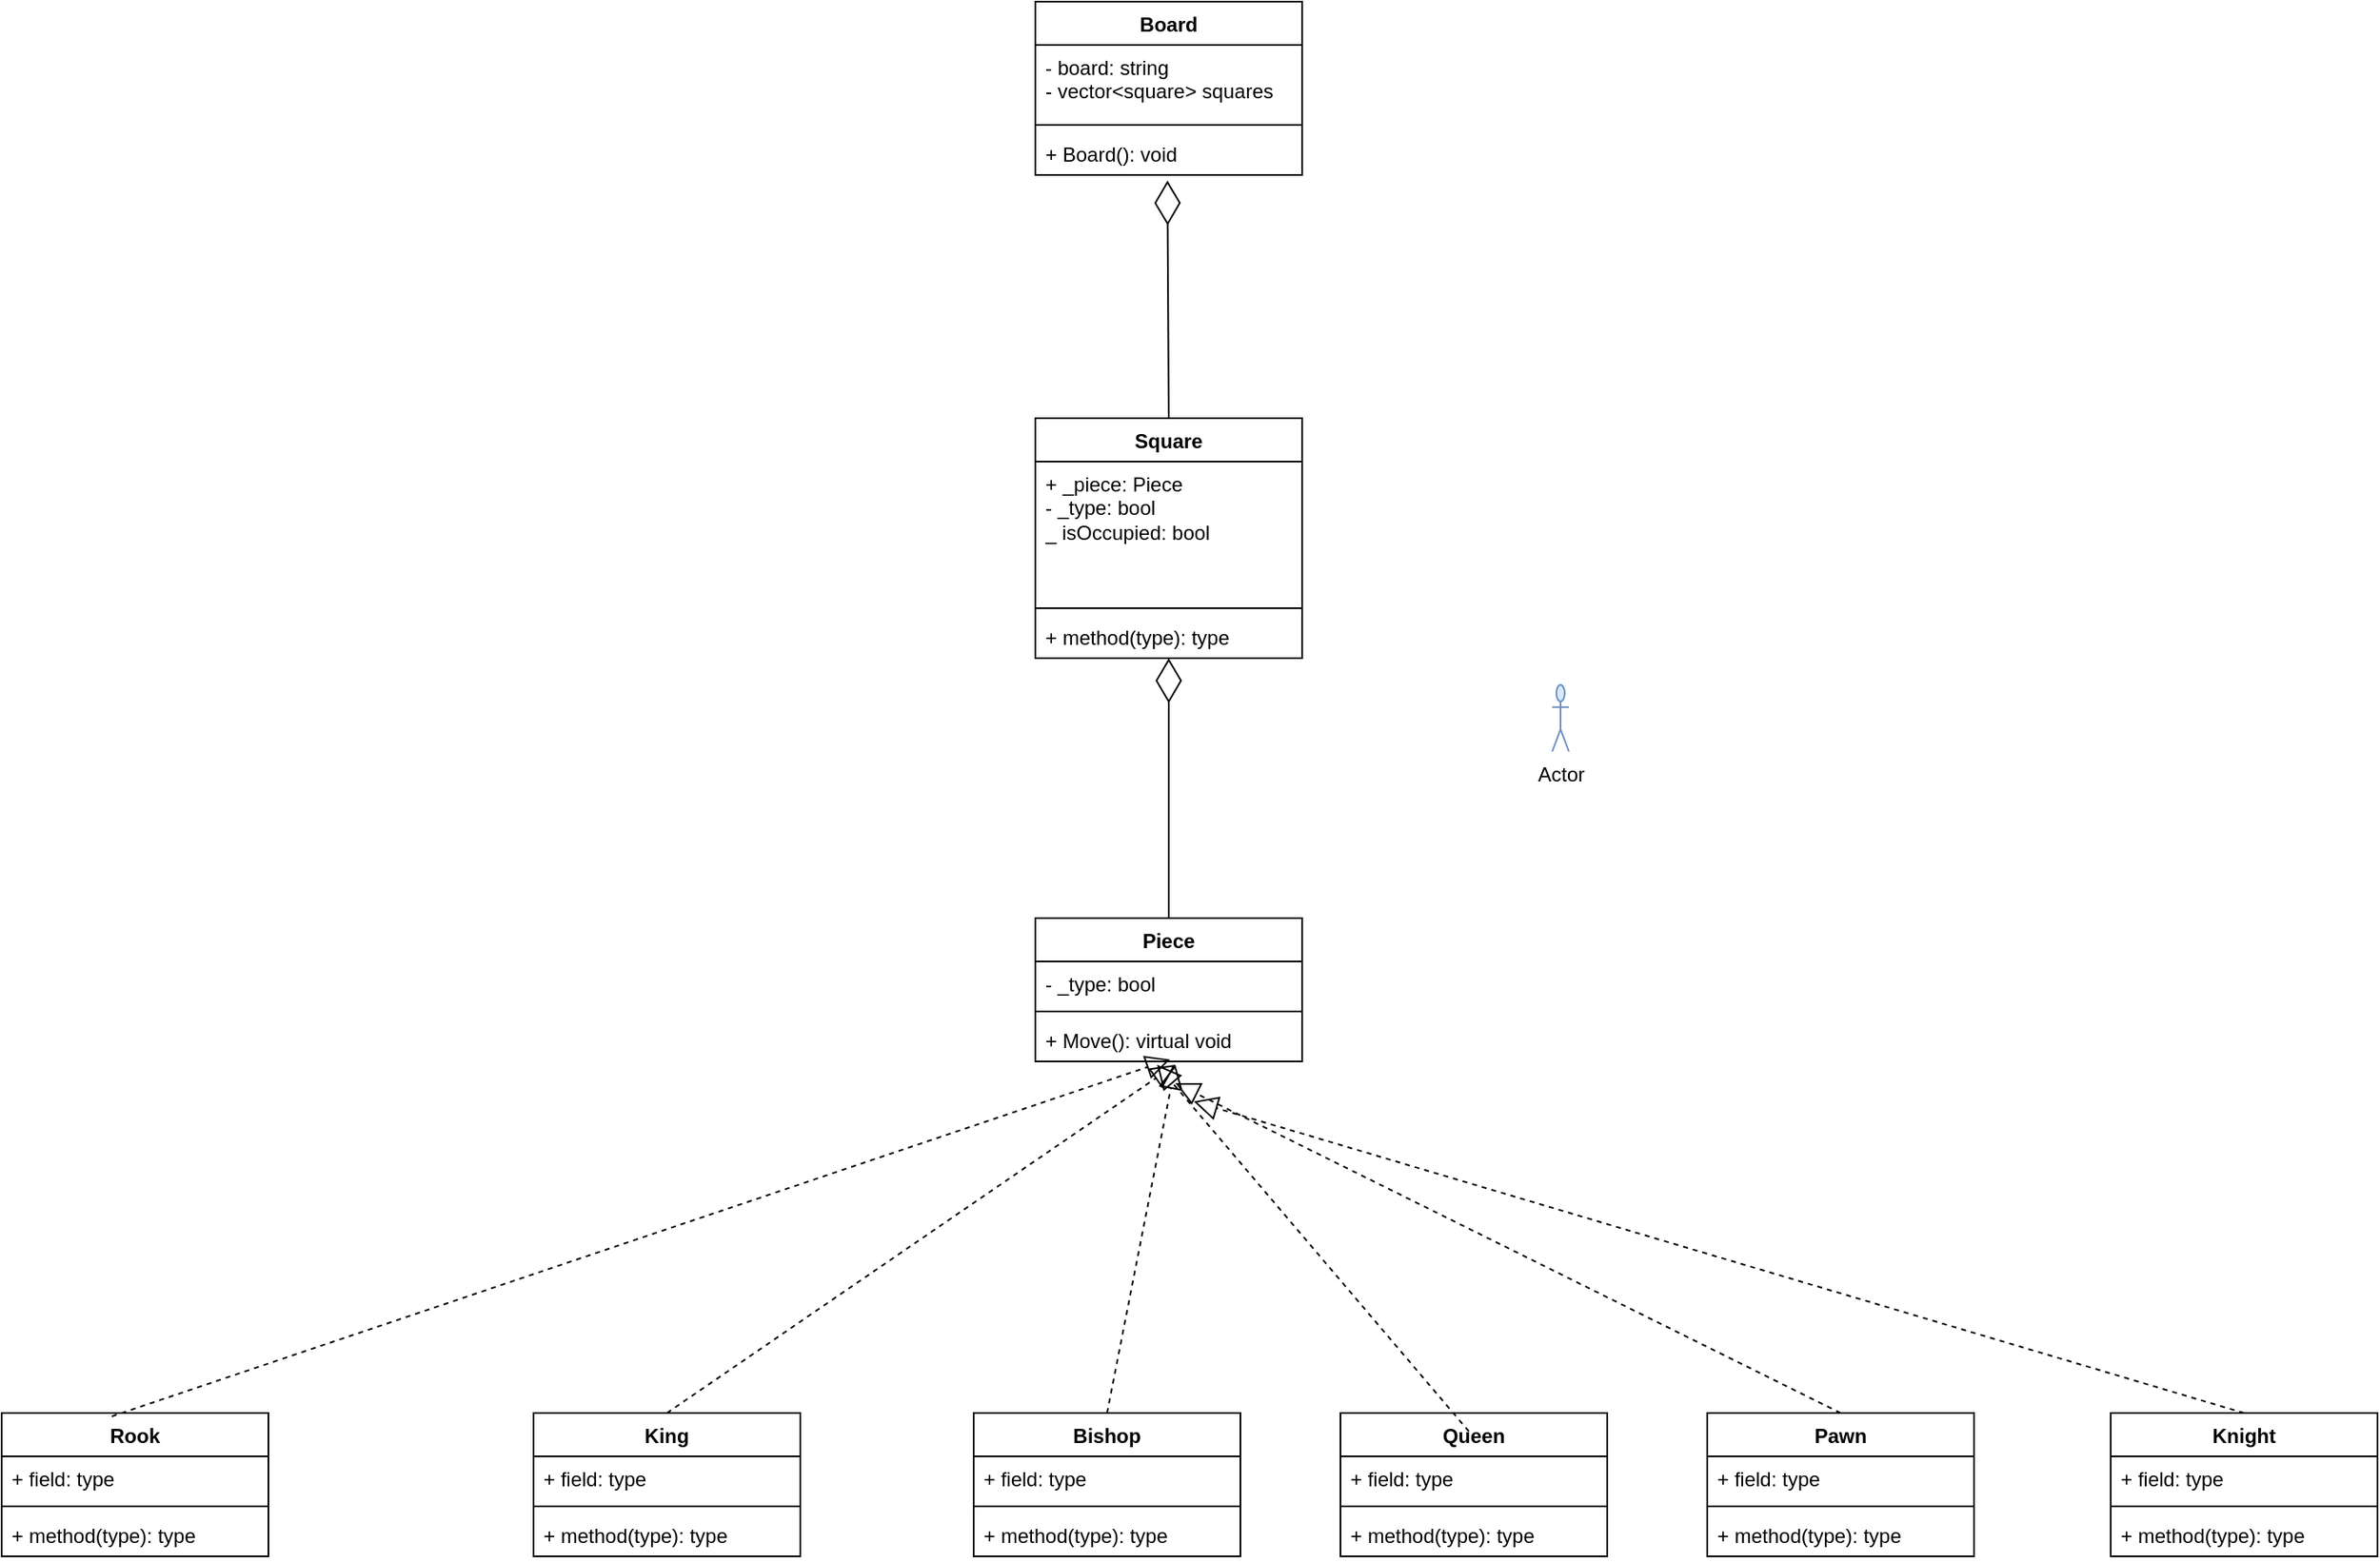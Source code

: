 <mxfile version="25.0.3">
  <diagram name="Page-1" id="yDp8n3tm6rvLQqqiryH0">
    <mxGraphModel dx="588" dy="305" grid="1" gridSize="11" guides="1" tooltips="1" connect="1" arrows="1" fold="1" page="1" pageScale="1" pageWidth="2000" pageHeight="2000" math="0" shadow="0">
      <root>
        <mxCell id="0" />
        <mxCell id="1" parent="0" />
        <mxCell id="d0pE5H-RFBKQyxv6xYGu-5" value="Board" style="swimlane;fontStyle=1;align=center;verticalAlign=top;childLayout=stackLayout;horizontal=1;startSize=26;horizontalStack=0;resizeParent=1;resizeParentMax=0;resizeLast=0;collapsible=1;marginBottom=0;whiteSpace=wrap;html=1;" vertex="1" parent="1">
          <mxGeometry x="972" y="231" width="160" height="104" as="geometry" />
        </mxCell>
        <mxCell id="d0pE5H-RFBKQyxv6xYGu-6" value="- board: string&lt;div&gt;- vector&amp;lt;square&amp;gt; squares&lt;/div&gt;&lt;div&gt;&lt;br&gt;&lt;/div&gt;" style="text;strokeColor=none;fillColor=none;align=left;verticalAlign=top;spacingLeft=4;spacingRight=4;overflow=hidden;rotatable=0;points=[[0,0.5],[1,0.5]];portConstraint=eastwest;whiteSpace=wrap;html=1;" vertex="1" parent="d0pE5H-RFBKQyxv6xYGu-5">
          <mxGeometry y="26" width="160" height="44" as="geometry" />
        </mxCell>
        <mxCell id="d0pE5H-RFBKQyxv6xYGu-7" value="" style="line;strokeWidth=1;fillColor=none;align=left;verticalAlign=middle;spacingTop=-1;spacingLeft=3;spacingRight=3;rotatable=0;labelPosition=right;points=[];portConstraint=eastwest;strokeColor=inherit;" vertex="1" parent="d0pE5H-RFBKQyxv6xYGu-5">
          <mxGeometry y="70" width="160" height="8" as="geometry" />
        </mxCell>
        <mxCell id="d0pE5H-RFBKQyxv6xYGu-8" value="+ Board(): void" style="text;strokeColor=none;fillColor=none;align=left;verticalAlign=top;spacingLeft=4;spacingRight=4;overflow=hidden;rotatable=0;points=[[0,0.5],[1,0.5]];portConstraint=eastwest;whiteSpace=wrap;html=1;" vertex="1" parent="d0pE5H-RFBKQyxv6xYGu-5">
          <mxGeometry y="78" width="160" height="26" as="geometry" />
        </mxCell>
        <mxCell id="d0pE5H-RFBKQyxv6xYGu-11" value="Square" style="swimlane;fontStyle=1;align=center;verticalAlign=top;childLayout=stackLayout;horizontal=1;startSize=26;horizontalStack=0;resizeParent=1;resizeParentMax=0;resizeLast=0;collapsible=1;marginBottom=0;whiteSpace=wrap;html=1;" vertex="1" parent="1">
          <mxGeometry x="972" y="481" width="160" height="144" as="geometry" />
        </mxCell>
        <mxCell id="d0pE5H-RFBKQyxv6xYGu-12" value="+ _piece: Piece&lt;div&gt;- _type: bool&lt;/div&gt;&lt;div&gt;_ isOccupied: bool&lt;/div&gt;" style="text;strokeColor=none;fillColor=none;align=left;verticalAlign=top;spacingLeft=4;spacingRight=4;overflow=hidden;rotatable=0;points=[[0,0.5],[1,0.5]];portConstraint=eastwest;whiteSpace=wrap;html=1;" vertex="1" parent="d0pE5H-RFBKQyxv6xYGu-11">
          <mxGeometry y="26" width="160" height="84" as="geometry" />
        </mxCell>
        <mxCell id="d0pE5H-RFBKQyxv6xYGu-13" value="" style="line;strokeWidth=1;fillColor=none;align=left;verticalAlign=middle;spacingTop=-1;spacingLeft=3;spacingRight=3;rotatable=0;labelPosition=right;points=[];portConstraint=eastwest;strokeColor=inherit;" vertex="1" parent="d0pE5H-RFBKQyxv6xYGu-11">
          <mxGeometry y="110" width="160" height="8" as="geometry" />
        </mxCell>
        <mxCell id="d0pE5H-RFBKQyxv6xYGu-14" value="+ method(type): type" style="text;strokeColor=none;fillColor=none;align=left;verticalAlign=top;spacingLeft=4;spacingRight=4;overflow=hidden;rotatable=0;points=[[0,0.5],[1,0.5]];portConstraint=eastwest;whiteSpace=wrap;html=1;" vertex="1" parent="d0pE5H-RFBKQyxv6xYGu-11">
          <mxGeometry y="118" width="160" height="26" as="geometry" />
        </mxCell>
        <mxCell id="d0pE5H-RFBKQyxv6xYGu-20" value="Rook" style="swimlane;fontStyle=1;align=center;verticalAlign=top;childLayout=stackLayout;horizontal=1;startSize=26;horizontalStack=0;resizeParent=1;resizeParentMax=0;resizeLast=0;collapsible=1;marginBottom=0;whiteSpace=wrap;html=1;" vertex="1" parent="1">
          <mxGeometry x="352" y="1078" width="160" height="86" as="geometry" />
        </mxCell>
        <mxCell id="d0pE5H-RFBKQyxv6xYGu-21" value="+ field: type" style="text;strokeColor=none;fillColor=none;align=left;verticalAlign=top;spacingLeft=4;spacingRight=4;overflow=hidden;rotatable=0;points=[[0,0.5],[1,0.5]];portConstraint=eastwest;whiteSpace=wrap;html=1;" vertex="1" parent="d0pE5H-RFBKQyxv6xYGu-20">
          <mxGeometry y="26" width="160" height="26" as="geometry" />
        </mxCell>
        <mxCell id="d0pE5H-RFBKQyxv6xYGu-22" value="" style="line;strokeWidth=1;fillColor=none;align=left;verticalAlign=middle;spacingTop=-1;spacingLeft=3;spacingRight=3;rotatable=0;labelPosition=right;points=[];portConstraint=eastwest;strokeColor=inherit;" vertex="1" parent="d0pE5H-RFBKQyxv6xYGu-20">
          <mxGeometry y="52" width="160" height="8" as="geometry" />
        </mxCell>
        <mxCell id="d0pE5H-RFBKQyxv6xYGu-23" value="+ method(type): type" style="text;strokeColor=none;fillColor=none;align=left;verticalAlign=top;spacingLeft=4;spacingRight=4;overflow=hidden;rotatable=0;points=[[0,0.5],[1,0.5]];portConstraint=eastwest;whiteSpace=wrap;html=1;" vertex="1" parent="d0pE5H-RFBKQyxv6xYGu-20">
          <mxGeometry y="60" width="160" height="26" as="geometry" />
        </mxCell>
        <mxCell id="d0pE5H-RFBKQyxv6xYGu-24" value="King" style="swimlane;fontStyle=1;align=center;verticalAlign=top;childLayout=stackLayout;horizontal=1;startSize=26;horizontalStack=0;resizeParent=1;resizeParentMax=0;resizeLast=0;collapsible=1;marginBottom=0;whiteSpace=wrap;html=1;" vertex="1" parent="1">
          <mxGeometry x="671" y="1078" width="160" height="86" as="geometry" />
        </mxCell>
        <mxCell id="d0pE5H-RFBKQyxv6xYGu-25" value="+ field: type" style="text;strokeColor=none;fillColor=none;align=left;verticalAlign=top;spacingLeft=4;spacingRight=4;overflow=hidden;rotatable=0;points=[[0,0.5],[1,0.5]];portConstraint=eastwest;whiteSpace=wrap;html=1;" vertex="1" parent="d0pE5H-RFBKQyxv6xYGu-24">
          <mxGeometry y="26" width="160" height="26" as="geometry" />
        </mxCell>
        <mxCell id="d0pE5H-RFBKQyxv6xYGu-26" value="" style="line;strokeWidth=1;fillColor=none;align=left;verticalAlign=middle;spacingTop=-1;spacingLeft=3;spacingRight=3;rotatable=0;labelPosition=right;points=[];portConstraint=eastwest;strokeColor=inherit;" vertex="1" parent="d0pE5H-RFBKQyxv6xYGu-24">
          <mxGeometry y="52" width="160" height="8" as="geometry" />
        </mxCell>
        <mxCell id="d0pE5H-RFBKQyxv6xYGu-27" value="+ method(type): type" style="text;strokeColor=none;fillColor=none;align=left;verticalAlign=top;spacingLeft=4;spacingRight=4;overflow=hidden;rotatable=0;points=[[0,0.5],[1,0.5]];portConstraint=eastwest;whiteSpace=wrap;html=1;" vertex="1" parent="d0pE5H-RFBKQyxv6xYGu-24">
          <mxGeometry y="60" width="160" height="26" as="geometry" />
        </mxCell>
        <mxCell id="d0pE5H-RFBKQyxv6xYGu-28" value="Bishop" style="swimlane;fontStyle=1;align=center;verticalAlign=top;childLayout=stackLayout;horizontal=1;startSize=26;horizontalStack=0;resizeParent=1;resizeParentMax=0;resizeLast=0;collapsible=1;marginBottom=0;whiteSpace=wrap;html=1;" vertex="1" parent="1">
          <mxGeometry x="935" y="1078" width="160" height="86" as="geometry" />
        </mxCell>
        <mxCell id="d0pE5H-RFBKQyxv6xYGu-29" value="+ field: type" style="text;strokeColor=none;fillColor=none;align=left;verticalAlign=top;spacingLeft=4;spacingRight=4;overflow=hidden;rotatable=0;points=[[0,0.5],[1,0.5]];portConstraint=eastwest;whiteSpace=wrap;html=1;" vertex="1" parent="d0pE5H-RFBKQyxv6xYGu-28">
          <mxGeometry y="26" width="160" height="26" as="geometry" />
        </mxCell>
        <mxCell id="d0pE5H-RFBKQyxv6xYGu-30" value="" style="line;strokeWidth=1;fillColor=none;align=left;verticalAlign=middle;spacingTop=-1;spacingLeft=3;spacingRight=3;rotatable=0;labelPosition=right;points=[];portConstraint=eastwest;strokeColor=inherit;" vertex="1" parent="d0pE5H-RFBKQyxv6xYGu-28">
          <mxGeometry y="52" width="160" height="8" as="geometry" />
        </mxCell>
        <mxCell id="d0pE5H-RFBKQyxv6xYGu-31" value="+ method(type): type" style="text;strokeColor=none;fillColor=none;align=left;verticalAlign=top;spacingLeft=4;spacingRight=4;overflow=hidden;rotatable=0;points=[[0,0.5],[1,0.5]];portConstraint=eastwest;whiteSpace=wrap;html=1;" vertex="1" parent="d0pE5H-RFBKQyxv6xYGu-28">
          <mxGeometry y="60" width="160" height="26" as="geometry" />
        </mxCell>
        <mxCell id="d0pE5H-RFBKQyxv6xYGu-32" value="Queen" style="swimlane;fontStyle=1;align=center;verticalAlign=top;childLayout=stackLayout;horizontal=1;startSize=26;horizontalStack=0;resizeParent=1;resizeParentMax=0;resizeLast=0;collapsible=1;marginBottom=0;whiteSpace=wrap;html=1;" vertex="1" parent="1">
          <mxGeometry x="1155" y="1078" width="160" height="86" as="geometry" />
        </mxCell>
        <mxCell id="d0pE5H-RFBKQyxv6xYGu-33" value="+ field: type" style="text;strokeColor=none;fillColor=none;align=left;verticalAlign=top;spacingLeft=4;spacingRight=4;overflow=hidden;rotatable=0;points=[[0,0.5],[1,0.5]];portConstraint=eastwest;whiteSpace=wrap;html=1;" vertex="1" parent="d0pE5H-RFBKQyxv6xYGu-32">
          <mxGeometry y="26" width="160" height="26" as="geometry" />
        </mxCell>
        <mxCell id="d0pE5H-RFBKQyxv6xYGu-34" value="" style="line;strokeWidth=1;fillColor=none;align=left;verticalAlign=middle;spacingTop=-1;spacingLeft=3;spacingRight=3;rotatable=0;labelPosition=right;points=[];portConstraint=eastwest;strokeColor=inherit;" vertex="1" parent="d0pE5H-RFBKQyxv6xYGu-32">
          <mxGeometry y="52" width="160" height="8" as="geometry" />
        </mxCell>
        <mxCell id="d0pE5H-RFBKQyxv6xYGu-35" value="+ method(type): type" style="text;strokeColor=none;fillColor=none;align=left;verticalAlign=top;spacingLeft=4;spacingRight=4;overflow=hidden;rotatable=0;points=[[0,0.5],[1,0.5]];portConstraint=eastwest;whiteSpace=wrap;html=1;" vertex="1" parent="d0pE5H-RFBKQyxv6xYGu-32">
          <mxGeometry y="60" width="160" height="26" as="geometry" />
        </mxCell>
        <mxCell id="d0pE5H-RFBKQyxv6xYGu-36" value="Pawn" style="swimlane;fontStyle=1;align=center;verticalAlign=top;childLayout=stackLayout;horizontal=1;startSize=26;horizontalStack=0;resizeParent=1;resizeParentMax=0;resizeLast=0;collapsible=1;marginBottom=0;whiteSpace=wrap;html=1;" vertex="1" parent="1">
          <mxGeometry x="1375" y="1078" width="160" height="86" as="geometry" />
        </mxCell>
        <mxCell id="d0pE5H-RFBKQyxv6xYGu-37" value="+ field: type" style="text;strokeColor=none;fillColor=none;align=left;verticalAlign=top;spacingLeft=4;spacingRight=4;overflow=hidden;rotatable=0;points=[[0,0.5],[1,0.5]];portConstraint=eastwest;whiteSpace=wrap;html=1;" vertex="1" parent="d0pE5H-RFBKQyxv6xYGu-36">
          <mxGeometry y="26" width="160" height="26" as="geometry" />
        </mxCell>
        <mxCell id="d0pE5H-RFBKQyxv6xYGu-38" value="" style="line;strokeWidth=1;fillColor=none;align=left;verticalAlign=middle;spacingTop=-1;spacingLeft=3;spacingRight=3;rotatable=0;labelPosition=right;points=[];portConstraint=eastwest;strokeColor=inherit;" vertex="1" parent="d0pE5H-RFBKQyxv6xYGu-36">
          <mxGeometry y="52" width="160" height="8" as="geometry" />
        </mxCell>
        <mxCell id="d0pE5H-RFBKQyxv6xYGu-39" value="+ method(type): type" style="text;strokeColor=none;fillColor=none;align=left;verticalAlign=top;spacingLeft=4;spacingRight=4;overflow=hidden;rotatable=0;points=[[0,0.5],[1,0.5]];portConstraint=eastwest;whiteSpace=wrap;html=1;" vertex="1" parent="d0pE5H-RFBKQyxv6xYGu-36">
          <mxGeometry y="60" width="160" height="26" as="geometry" />
        </mxCell>
        <mxCell id="d0pE5H-RFBKQyxv6xYGu-40" value="Knight" style="swimlane;fontStyle=1;align=center;verticalAlign=top;childLayout=stackLayout;horizontal=1;startSize=26;horizontalStack=0;resizeParent=1;resizeParentMax=0;resizeLast=0;collapsible=1;marginBottom=0;whiteSpace=wrap;html=1;" vertex="1" parent="1">
          <mxGeometry x="1617" y="1078" width="160" height="86" as="geometry" />
        </mxCell>
        <mxCell id="d0pE5H-RFBKQyxv6xYGu-41" value="+ field: type" style="text;strokeColor=none;fillColor=none;align=left;verticalAlign=top;spacingLeft=4;spacingRight=4;overflow=hidden;rotatable=0;points=[[0,0.5],[1,0.5]];portConstraint=eastwest;whiteSpace=wrap;html=1;" vertex="1" parent="d0pE5H-RFBKQyxv6xYGu-40">
          <mxGeometry y="26" width="160" height="26" as="geometry" />
        </mxCell>
        <mxCell id="d0pE5H-RFBKQyxv6xYGu-42" value="" style="line;strokeWidth=1;fillColor=none;align=left;verticalAlign=middle;spacingTop=-1;spacingLeft=3;spacingRight=3;rotatable=0;labelPosition=right;points=[];portConstraint=eastwest;strokeColor=inherit;" vertex="1" parent="d0pE5H-RFBKQyxv6xYGu-40">
          <mxGeometry y="52" width="160" height="8" as="geometry" />
        </mxCell>
        <mxCell id="d0pE5H-RFBKQyxv6xYGu-43" value="+ method(type): type" style="text;strokeColor=none;fillColor=none;align=left;verticalAlign=top;spacingLeft=4;spacingRight=4;overflow=hidden;rotatable=0;points=[[0,0.5],[1,0.5]];portConstraint=eastwest;whiteSpace=wrap;html=1;" vertex="1" parent="d0pE5H-RFBKQyxv6xYGu-40">
          <mxGeometry y="60" width="160" height="26" as="geometry" />
        </mxCell>
        <mxCell id="d0pE5H-RFBKQyxv6xYGu-51" value="Actor" style="shape=umlActor;verticalLabelPosition=bottom;verticalAlign=top;html=1;fillColor=#dae8fc;strokeColor=#6c8ebf;" vertex="1" parent="1">
          <mxGeometry x="1282" y="641" width="10" height="40" as="geometry" />
        </mxCell>
        <mxCell id="d0pE5H-RFBKQyxv6xYGu-52" value="Piece" style="swimlane;fontStyle=1;align=center;verticalAlign=top;childLayout=stackLayout;horizontal=1;startSize=26;horizontalStack=0;resizeParent=1;resizeParentMax=0;resizeLast=0;collapsible=1;marginBottom=0;whiteSpace=wrap;html=1;" vertex="1" parent="1">
          <mxGeometry x="972" y="781" width="160" height="86" as="geometry" />
        </mxCell>
        <mxCell id="d0pE5H-RFBKQyxv6xYGu-53" value="- _type: bool" style="text;strokeColor=none;fillColor=none;align=left;verticalAlign=top;spacingLeft=4;spacingRight=4;overflow=hidden;rotatable=0;points=[[0,0.5],[1,0.5]];portConstraint=eastwest;whiteSpace=wrap;html=1;" vertex="1" parent="d0pE5H-RFBKQyxv6xYGu-52">
          <mxGeometry y="26" width="160" height="26" as="geometry" />
        </mxCell>
        <mxCell id="d0pE5H-RFBKQyxv6xYGu-54" value="" style="line;strokeWidth=1;fillColor=none;align=left;verticalAlign=middle;spacingTop=-1;spacingLeft=3;spacingRight=3;rotatable=0;labelPosition=right;points=[];portConstraint=eastwest;strokeColor=inherit;" vertex="1" parent="d0pE5H-RFBKQyxv6xYGu-52">
          <mxGeometry y="52" width="160" height="8" as="geometry" />
        </mxCell>
        <mxCell id="d0pE5H-RFBKQyxv6xYGu-55" value="+ Move(): virtual void&amp;nbsp;" style="text;strokeColor=none;fillColor=none;align=left;verticalAlign=top;spacingLeft=4;spacingRight=4;overflow=hidden;rotatable=0;points=[[0,0.5],[1,0.5]];portConstraint=eastwest;whiteSpace=wrap;html=1;" vertex="1" parent="d0pE5H-RFBKQyxv6xYGu-52">
          <mxGeometry y="60" width="160" height="26" as="geometry" />
        </mxCell>
        <mxCell id="d0pE5H-RFBKQyxv6xYGu-57" value="" style="endArrow=diamondThin;endFill=0;endSize=24;html=1;rounded=0;exitX=0.5;exitY=0;exitDx=0;exitDy=0;entryX=0.495;entryY=1.128;entryDx=0;entryDy=0;entryPerimeter=0;" edge="1" parent="1" source="d0pE5H-RFBKQyxv6xYGu-11" target="d0pE5H-RFBKQyxv6xYGu-8">
          <mxGeometry width="160" relative="1" as="geometry">
            <mxPoint x="892" y="391" as="sourcePoint" />
            <mxPoint x="1051" y="341" as="targetPoint" />
          </mxGeometry>
        </mxCell>
        <mxCell id="d0pE5H-RFBKQyxv6xYGu-58" value="" style="endArrow=diamondThin;endFill=0;endSize=24;html=1;rounded=0;entryX=0.483;entryY=1.128;entryDx=0;entryDy=0;entryPerimeter=0;exitX=0.5;exitY=0;exitDx=0;exitDy=0;" edge="1" parent="1" source="d0pE5H-RFBKQyxv6xYGu-52">
          <mxGeometry width="160" relative="1" as="geometry">
            <mxPoint x="1055" y="768" as="sourcePoint" />
            <mxPoint x="1052" y="625" as="targetPoint" />
          </mxGeometry>
        </mxCell>
        <mxCell id="d0pE5H-RFBKQyxv6xYGu-60" value="" style="endArrow=block;dashed=1;endFill=0;endSize=12;html=1;rounded=0;entryX=0.505;entryY=0.955;entryDx=0;entryDy=0;entryPerimeter=0;exitX=0.413;exitY=0.023;exitDx=0;exitDy=0;exitPerimeter=0;" edge="1" parent="1" source="d0pE5H-RFBKQyxv6xYGu-20" target="d0pE5H-RFBKQyxv6xYGu-55">
          <mxGeometry width="160" relative="1" as="geometry">
            <mxPoint x="1034" y="946" as="sourcePoint" />
            <mxPoint x="1194" y="946" as="targetPoint" />
          </mxGeometry>
        </mxCell>
        <mxCell id="d0pE5H-RFBKQyxv6xYGu-61" value="" style="endArrow=block;dashed=1;endFill=0;endSize=12;html=1;rounded=0;exitX=0.5;exitY=0;exitDx=0;exitDy=0;" edge="1" parent="1" source="d0pE5H-RFBKQyxv6xYGu-24">
          <mxGeometry width="160" relative="1" as="geometry">
            <mxPoint x="539" y="1091" as="sourcePoint" />
            <mxPoint x="1056" y="869" as="targetPoint" />
          </mxGeometry>
        </mxCell>
        <mxCell id="d0pE5H-RFBKQyxv6xYGu-62" value="" style="endArrow=block;dashed=1;endFill=0;endSize=12;html=1;rounded=0;exitX=0.5;exitY=0;exitDx=0;exitDy=0;" edge="1" parent="1" source="d0pE5H-RFBKQyxv6xYGu-28">
          <mxGeometry width="160" relative="1" as="geometry">
            <mxPoint x="1188" y="1045" as="sourcePoint" />
            <mxPoint x="1056" y="869" as="targetPoint" />
          </mxGeometry>
        </mxCell>
        <mxCell id="d0pE5H-RFBKQyxv6xYGu-63" value="" style="endArrow=block;dashed=1;endFill=0;endSize=12;html=1;rounded=0;" edge="1" parent="1">
          <mxGeometry width="160" relative="1" as="geometry">
            <mxPoint x="1232" y="1089" as="sourcePoint" />
            <mxPoint x="1045" y="869" as="targetPoint" />
          </mxGeometry>
        </mxCell>
        <mxCell id="d0pE5H-RFBKQyxv6xYGu-64" value="" style="endArrow=block;dashed=1;endFill=0;endSize=12;html=1;rounded=0;exitX=0.5;exitY=0;exitDx=0;exitDy=0;" edge="1" parent="1" source="d0pE5H-RFBKQyxv6xYGu-36">
          <mxGeometry width="160" relative="1" as="geometry">
            <mxPoint x="1243" y="1100" as="sourcePoint" />
            <mxPoint x="1056" y="880" as="targetPoint" />
          </mxGeometry>
        </mxCell>
        <mxCell id="d0pE5H-RFBKQyxv6xYGu-65" value="" style="endArrow=block;dashed=1;endFill=0;endSize=12;html=1;rounded=0;exitX=0.5;exitY=0;exitDx=0;exitDy=0;" edge="1" parent="1" source="d0pE5H-RFBKQyxv6xYGu-40">
          <mxGeometry width="160" relative="1" as="geometry">
            <mxPoint x="1694" y="1067" as="sourcePoint" />
            <mxPoint x="1067" y="891" as="targetPoint" />
          </mxGeometry>
        </mxCell>
      </root>
    </mxGraphModel>
  </diagram>
</mxfile>
